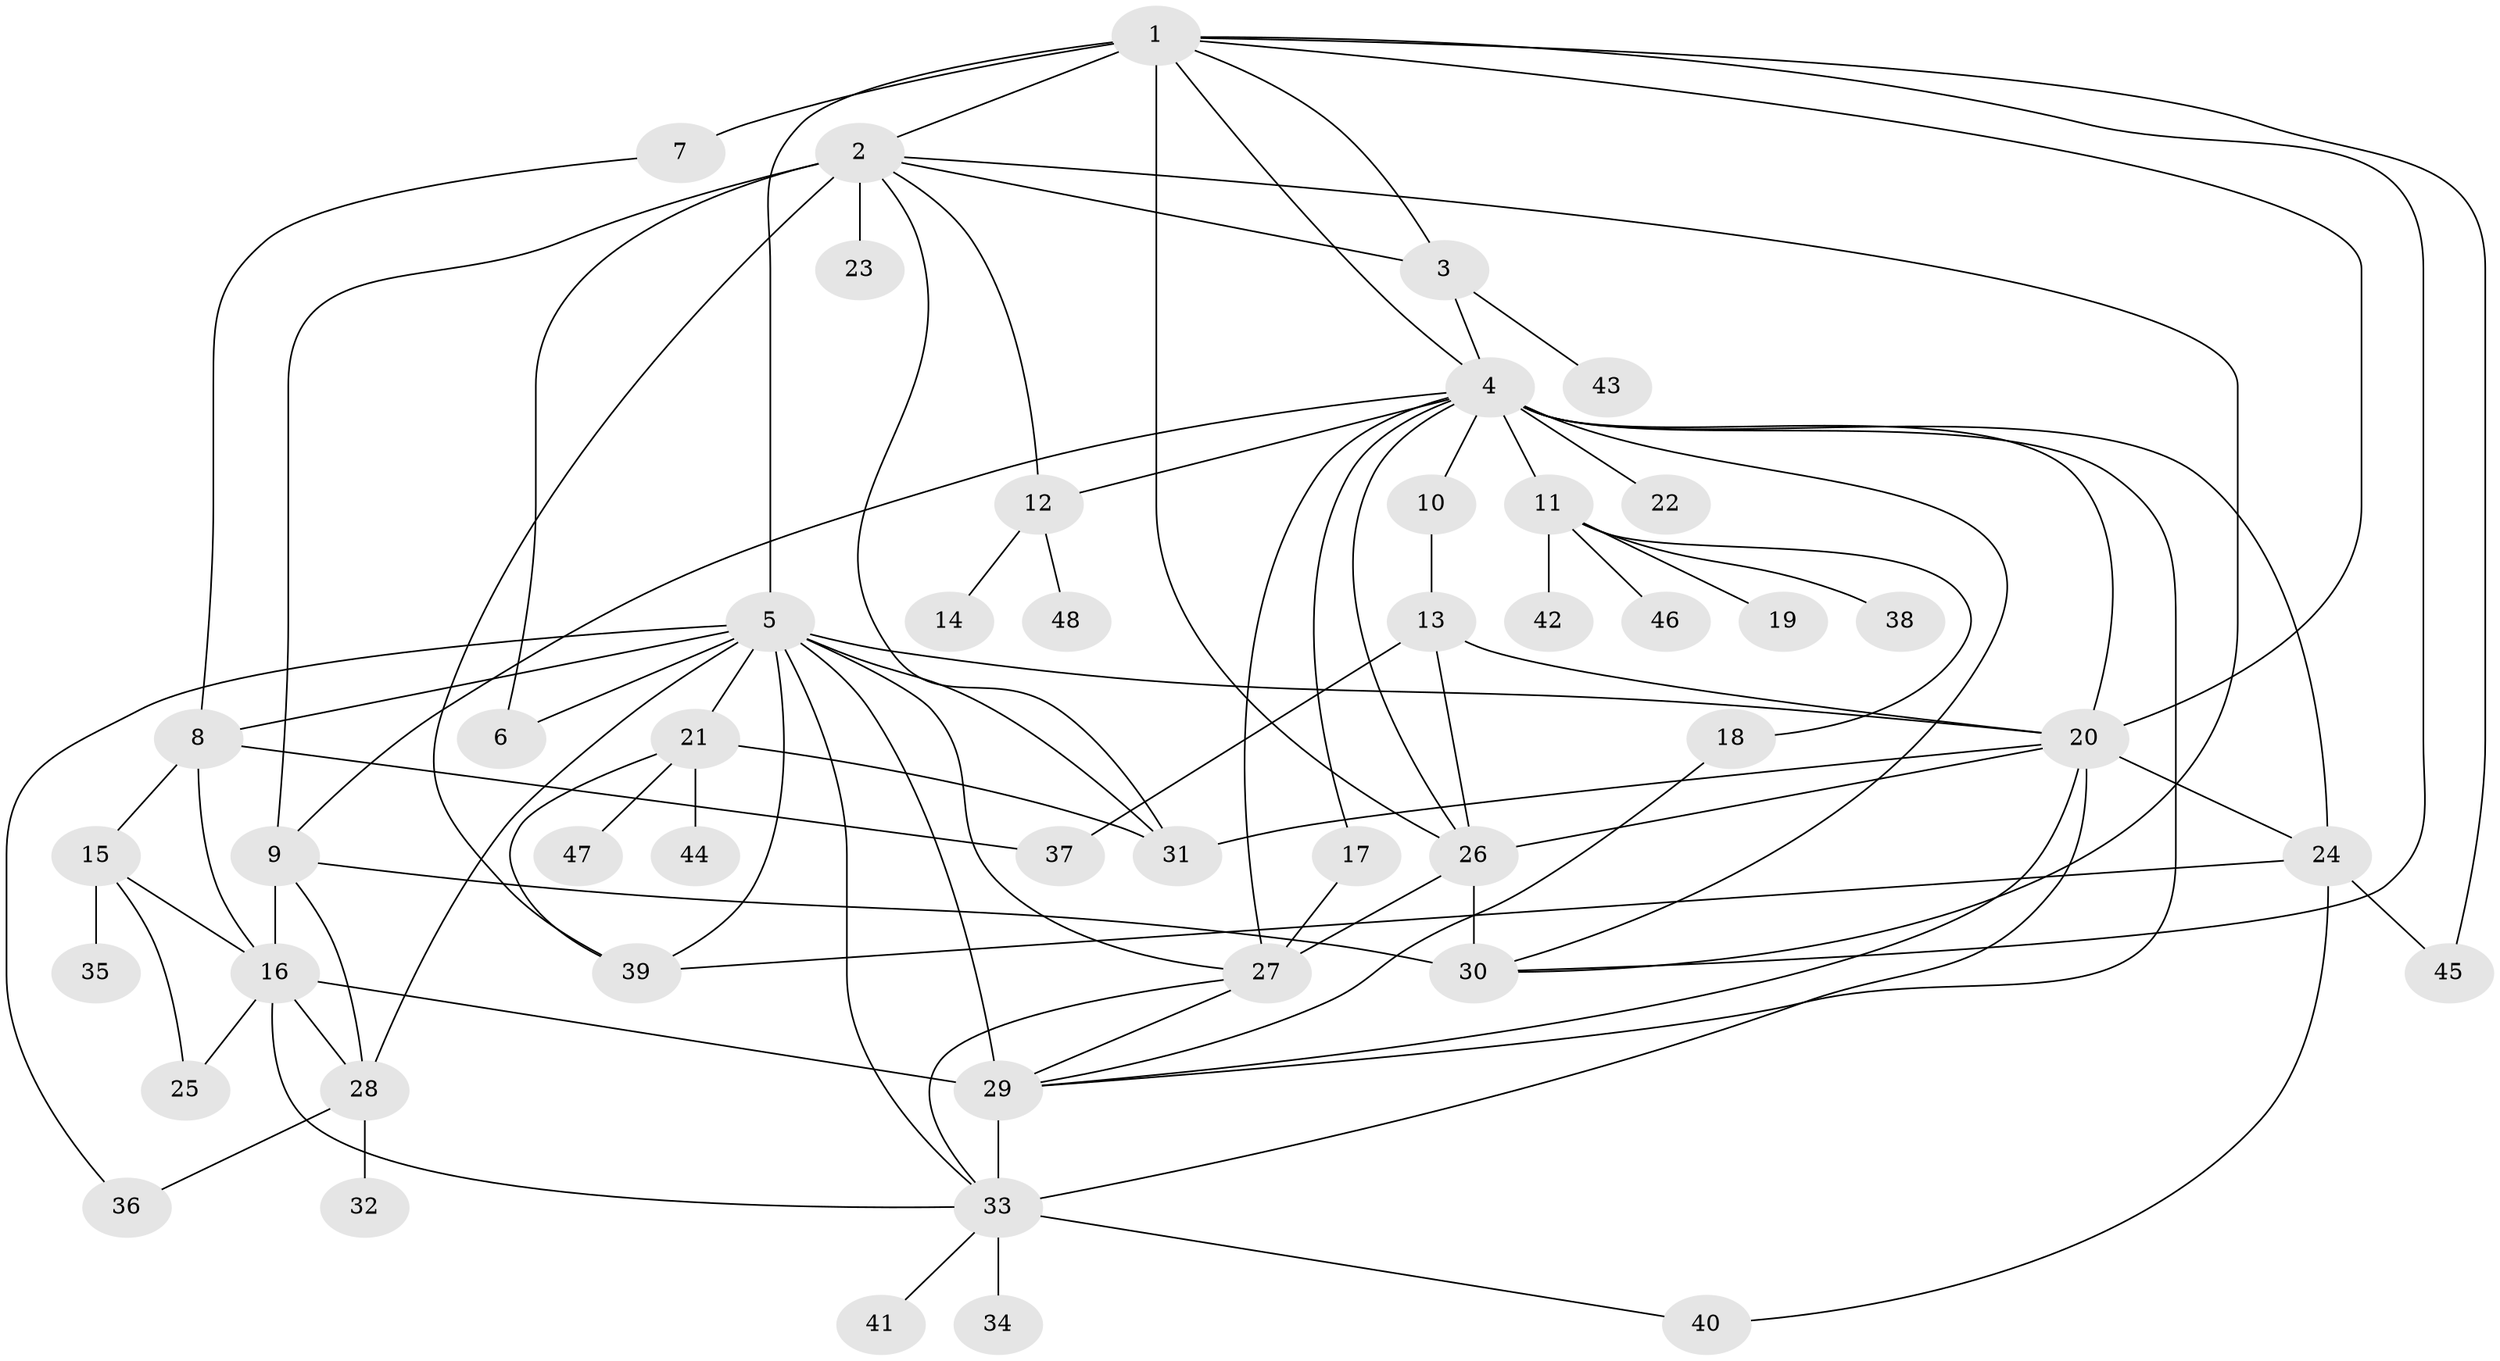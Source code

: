 // original degree distribution, {12: 0.025, 4: 0.03333333333333333, 18: 0.016666666666666666, 3: 0.15833333333333333, 2: 0.20833333333333334, 6: 0.041666666666666664, 7: 0.03333333333333333, 5: 0.008333333333333333, 1: 0.4583333333333333, 10: 0.008333333333333333, 13: 0.008333333333333333}
// Generated by graph-tools (version 1.1) at 2025/50/03/04/25 22:50:42]
// undirected, 48 vertices, 91 edges
graph export_dot {
  node [color=gray90,style=filled];
  1;
  2;
  3;
  4;
  5;
  6;
  7;
  8;
  9;
  10;
  11;
  12;
  13;
  14;
  15;
  16;
  17;
  18;
  19;
  20;
  21;
  22;
  23;
  24;
  25;
  26;
  27;
  28;
  29;
  30;
  31;
  32;
  33;
  34;
  35;
  36;
  37;
  38;
  39;
  40;
  41;
  42;
  43;
  44;
  45;
  46;
  47;
  48;
  1 -- 2 [weight=1.0];
  1 -- 3 [weight=1.0];
  1 -- 4 [weight=1.0];
  1 -- 5 [weight=1.0];
  1 -- 7 [weight=3.0];
  1 -- 20 [weight=1.0];
  1 -- 26 [weight=1.0];
  1 -- 30 [weight=1.0];
  1 -- 45 [weight=1.0];
  2 -- 3 [weight=1.0];
  2 -- 6 [weight=1.0];
  2 -- 9 [weight=1.0];
  2 -- 12 [weight=1.0];
  2 -- 23 [weight=6.0];
  2 -- 30 [weight=1.0];
  2 -- 31 [weight=1.0];
  2 -- 39 [weight=1.0];
  3 -- 4 [weight=1.0];
  3 -- 43 [weight=1.0];
  4 -- 9 [weight=1.0];
  4 -- 10 [weight=1.0];
  4 -- 11 [weight=1.0];
  4 -- 12 [weight=1.0];
  4 -- 17 [weight=1.0];
  4 -- 20 [weight=1.0];
  4 -- 22 [weight=4.0];
  4 -- 24 [weight=1.0];
  4 -- 26 [weight=1.0];
  4 -- 27 [weight=1.0];
  4 -- 29 [weight=1.0];
  4 -- 30 [weight=1.0];
  5 -- 6 [weight=1.0];
  5 -- 8 [weight=1.0];
  5 -- 20 [weight=1.0];
  5 -- 21 [weight=1.0];
  5 -- 27 [weight=1.0];
  5 -- 28 [weight=1.0];
  5 -- 29 [weight=6.0];
  5 -- 31 [weight=1.0];
  5 -- 33 [weight=1.0];
  5 -- 36 [weight=1.0];
  5 -- 39 [weight=1.0];
  7 -- 8 [weight=1.0];
  8 -- 15 [weight=1.0];
  8 -- 16 [weight=1.0];
  8 -- 37 [weight=1.0];
  9 -- 16 [weight=1.0];
  9 -- 28 [weight=1.0];
  9 -- 30 [weight=1.0];
  10 -- 13 [weight=1.0];
  11 -- 18 [weight=1.0];
  11 -- 19 [weight=1.0];
  11 -- 38 [weight=1.0];
  11 -- 42 [weight=1.0];
  11 -- 46 [weight=1.0];
  12 -- 14 [weight=1.0];
  12 -- 48 [weight=1.0];
  13 -- 20 [weight=2.0];
  13 -- 26 [weight=1.0];
  13 -- 37 [weight=2.0];
  15 -- 16 [weight=1.0];
  15 -- 25 [weight=1.0];
  15 -- 35 [weight=1.0];
  16 -- 25 [weight=1.0];
  16 -- 28 [weight=1.0];
  16 -- 29 [weight=1.0];
  16 -- 33 [weight=1.0];
  17 -- 27 [weight=2.0];
  18 -- 29 [weight=1.0];
  20 -- 24 [weight=1.0];
  20 -- 26 [weight=1.0];
  20 -- 29 [weight=1.0];
  20 -- 31 [weight=1.0];
  20 -- 33 [weight=1.0];
  21 -- 31 [weight=1.0];
  21 -- 39 [weight=1.0];
  21 -- 44 [weight=2.0];
  21 -- 47 [weight=1.0];
  24 -- 39 [weight=1.0];
  24 -- 40 [weight=1.0];
  24 -- 45 [weight=1.0];
  26 -- 27 [weight=1.0];
  26 -- 30 [weight=6.0];
  27 -- 29 [weight=1.0];
  27 -- 33 [weight=1.0];
  28 -- 32 [weight=1.0];
  28 -- 36 [weight=1.0];
  29 -- 33 [weight=2.0];
  33 -- 34 [weight=4.0];
  33 -- 40 [weight=1.0];
  33 -- 41 [weight=1.0];
}
